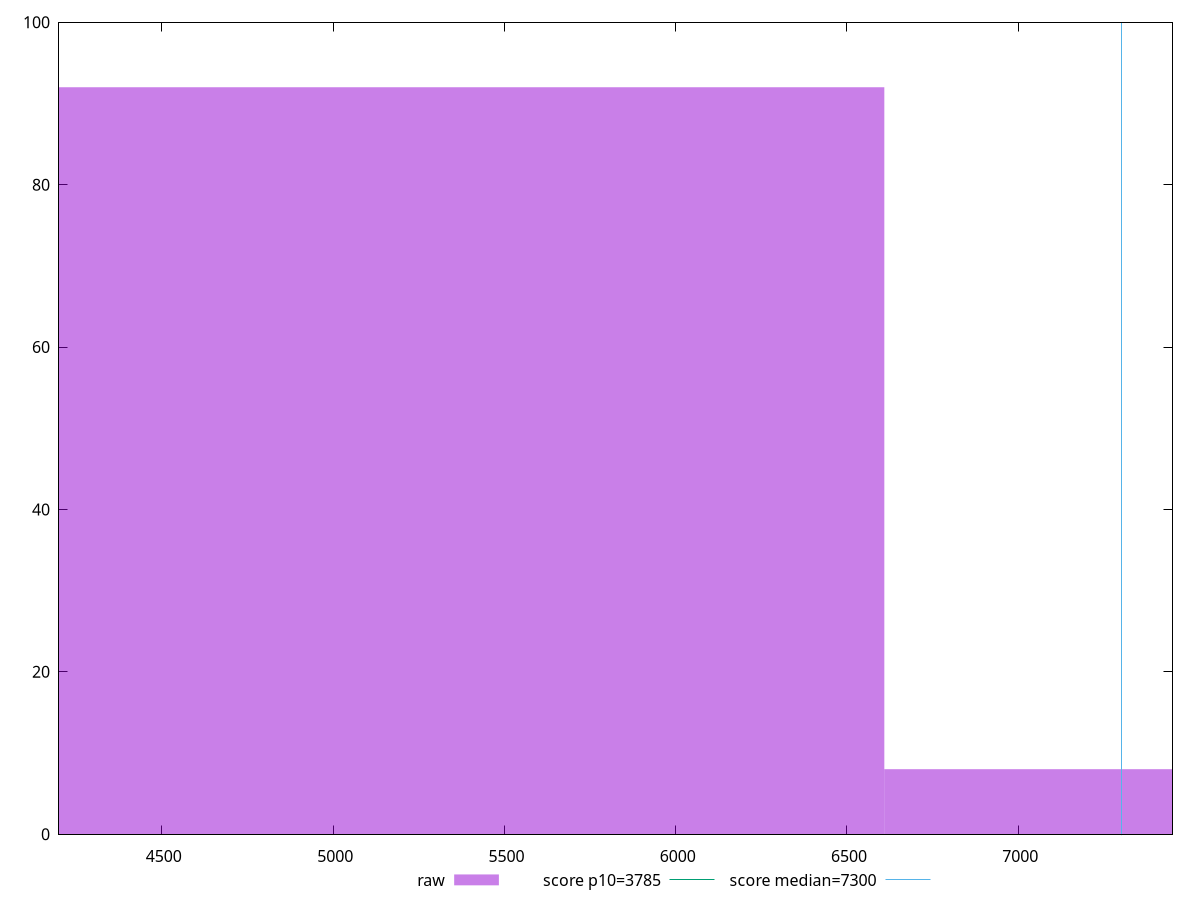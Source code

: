 reset

$raw <<EOF
7930.855826420553 8
5287.237217613702 92
EOF

set key outside below
set boxwidth 2643.618608806851
set xrange [4199.7275:7450.286]
set yrange [0:100]
set trange [0:100]
set style fill transparent solid 0.5 noborder

set parametric
set terminal svg size 640, 490 enhanced background rgb 'white'
set output "report_00019_2021-02-10T18-14-37.922Z//interactive/samples/pages+cached+noadtech/raw/histogram.svg"

plot $raw title "raw" with boxes, \
     3785,t title "score p10=3785", \
     7300,t title "score median=7300"

reset
